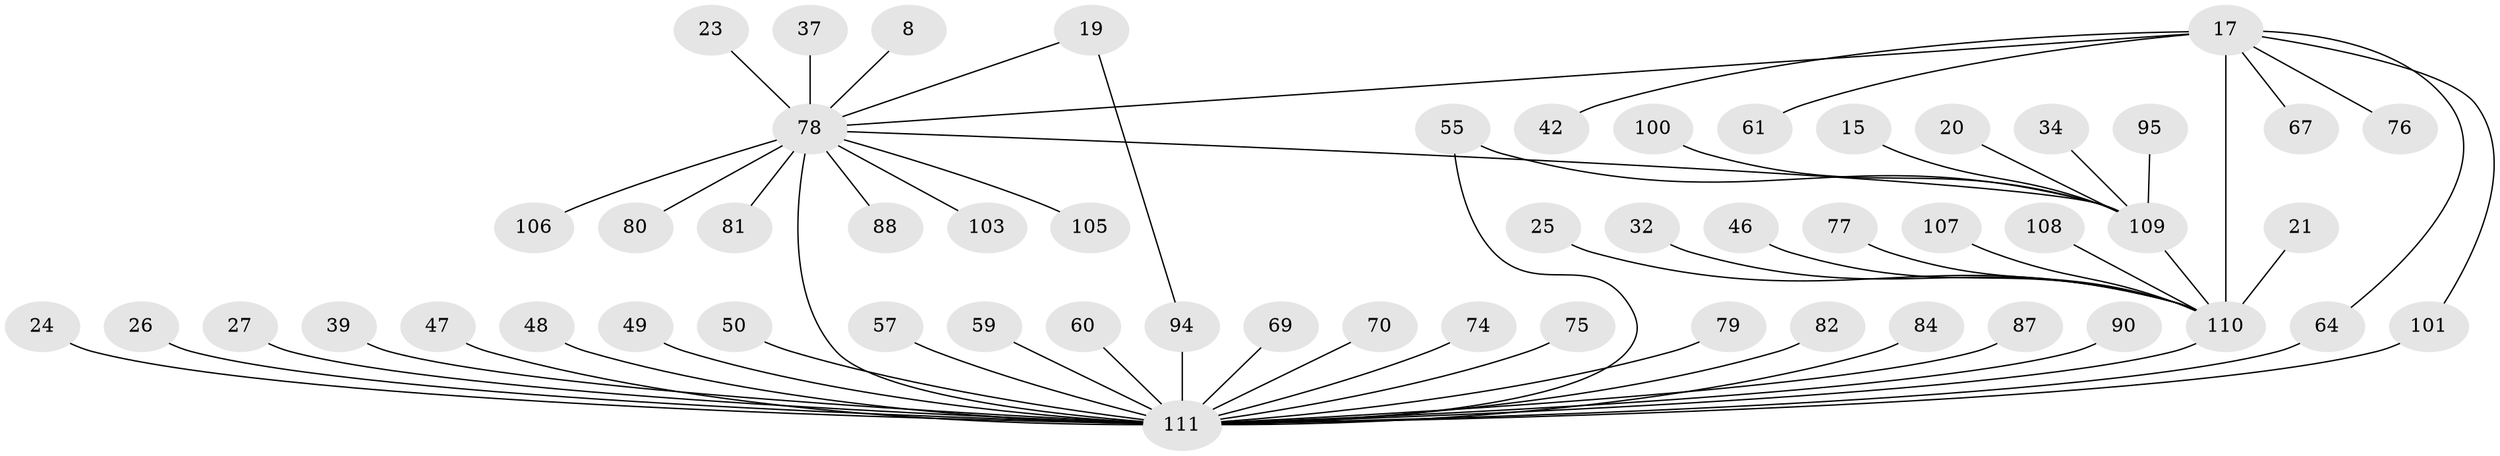 // original degree distribution, {10: 0.018018018018018018, 28: 0.009009009009009009, 3: 0.12612612612612611, 5: 0.04504504504504504, 8: 0.02702702702702703, 1: 0.4594594594594595, 4: 0.06306306306306306, 9: 0.018018018018018018, 15: 0.009009009009009009, 2: 0.21621621621621623, 13: 0.009009009009009009}
// Generated by graph-tools (version 1.1) at 2025/47/03/09/25 04:47:04]
// undirected, 55 vertices, 60 edges
graph export_dot {
graph [start="1"]
  node [color=gray90,style=filled];
  8;
  15;
  17 [super="+7"];
  19;
  20;
  21;
  23;
  24;
  25;
  26;
  27;
  32;
  34;
  37;
  39;
  42 [super="+31"];
  46;
  47;
  48 [super="+40"];
  49;
  50;
  55;
  57;
  59;
  60;
  61 [super="+43"];
  64 [super="+16+63"];
  67;
  69;
  70;
  74;
  75;
  76;
  77;
  78 [super="+54+2+62"];
  79;
  80;
  81 [super="+44+45"];
  82;
  84 [super="+58"];
  87;
  88;
  90;
  94 [super="+29"];
  95;
  100;
  101 [super="+98"];
  103 [super="+56"];
  105;
  106 [super="+96"];
  107;
  108;
  109 [super="+71+89+83+99"];
  110 [super="+97+38"];
  111 [super="+102+10+104+41+68+5+65"];
  8 -- 78;
  15 -- 109;
  17 -- 67;
  17 -- 76;
  17 -- 64;
  17 -- 42;
  17 -- 61;
  17 -- 110 [weight=3];
  17 -- 101;
  17 -- 78 [weight=3];
  19 -- 94;
  19 -- 78;
  20 -- 109;
  21 -- 110;
  23 -- 78;
  24 -- 111;
  25 -- 110;
  26 -- 111;
  27 -- 111 [weight=2];
  32 -- 110;
  34 -- 109;
  37 -- 78;
  39 -- 111;
  46 -- 110;
  47 -- 111;
  48 -- 111 [weight=2];
  49 -- 111 [weight=2];
  50 -- 111;
  55 -- 109;
  55 -- 111;
  57 -- 111;
  59 -- 111;
  60 -- 111;
  64 -- 111 [weight=2];
  69 -- 111;
  70 -- 111;
  74 -- 111;
  75 -- 111 [weight=2];
  77 -- 110;
  78 -- 111 [weight=10];
  78 -- 80;
  78 -- 81;
  78 -- 88;
  78 -- 103;
  78 -- 105;
  78 -- 106;
  78 -- 109 [weight=4];
  79 -- 111;
  82 -- 111;
  84 -- 111;
  87 -- 111 [weight=2];
  90 -- 111;
  94 -- 111 [weight=4];
  95 -- 109;
  100 -- 109;
  101 -- 111 [weight=2];
  107 -- 110;
  108 -- 110;
  109 -- 110 [weight=2];
  110 -- 111 [weight=11];
}
